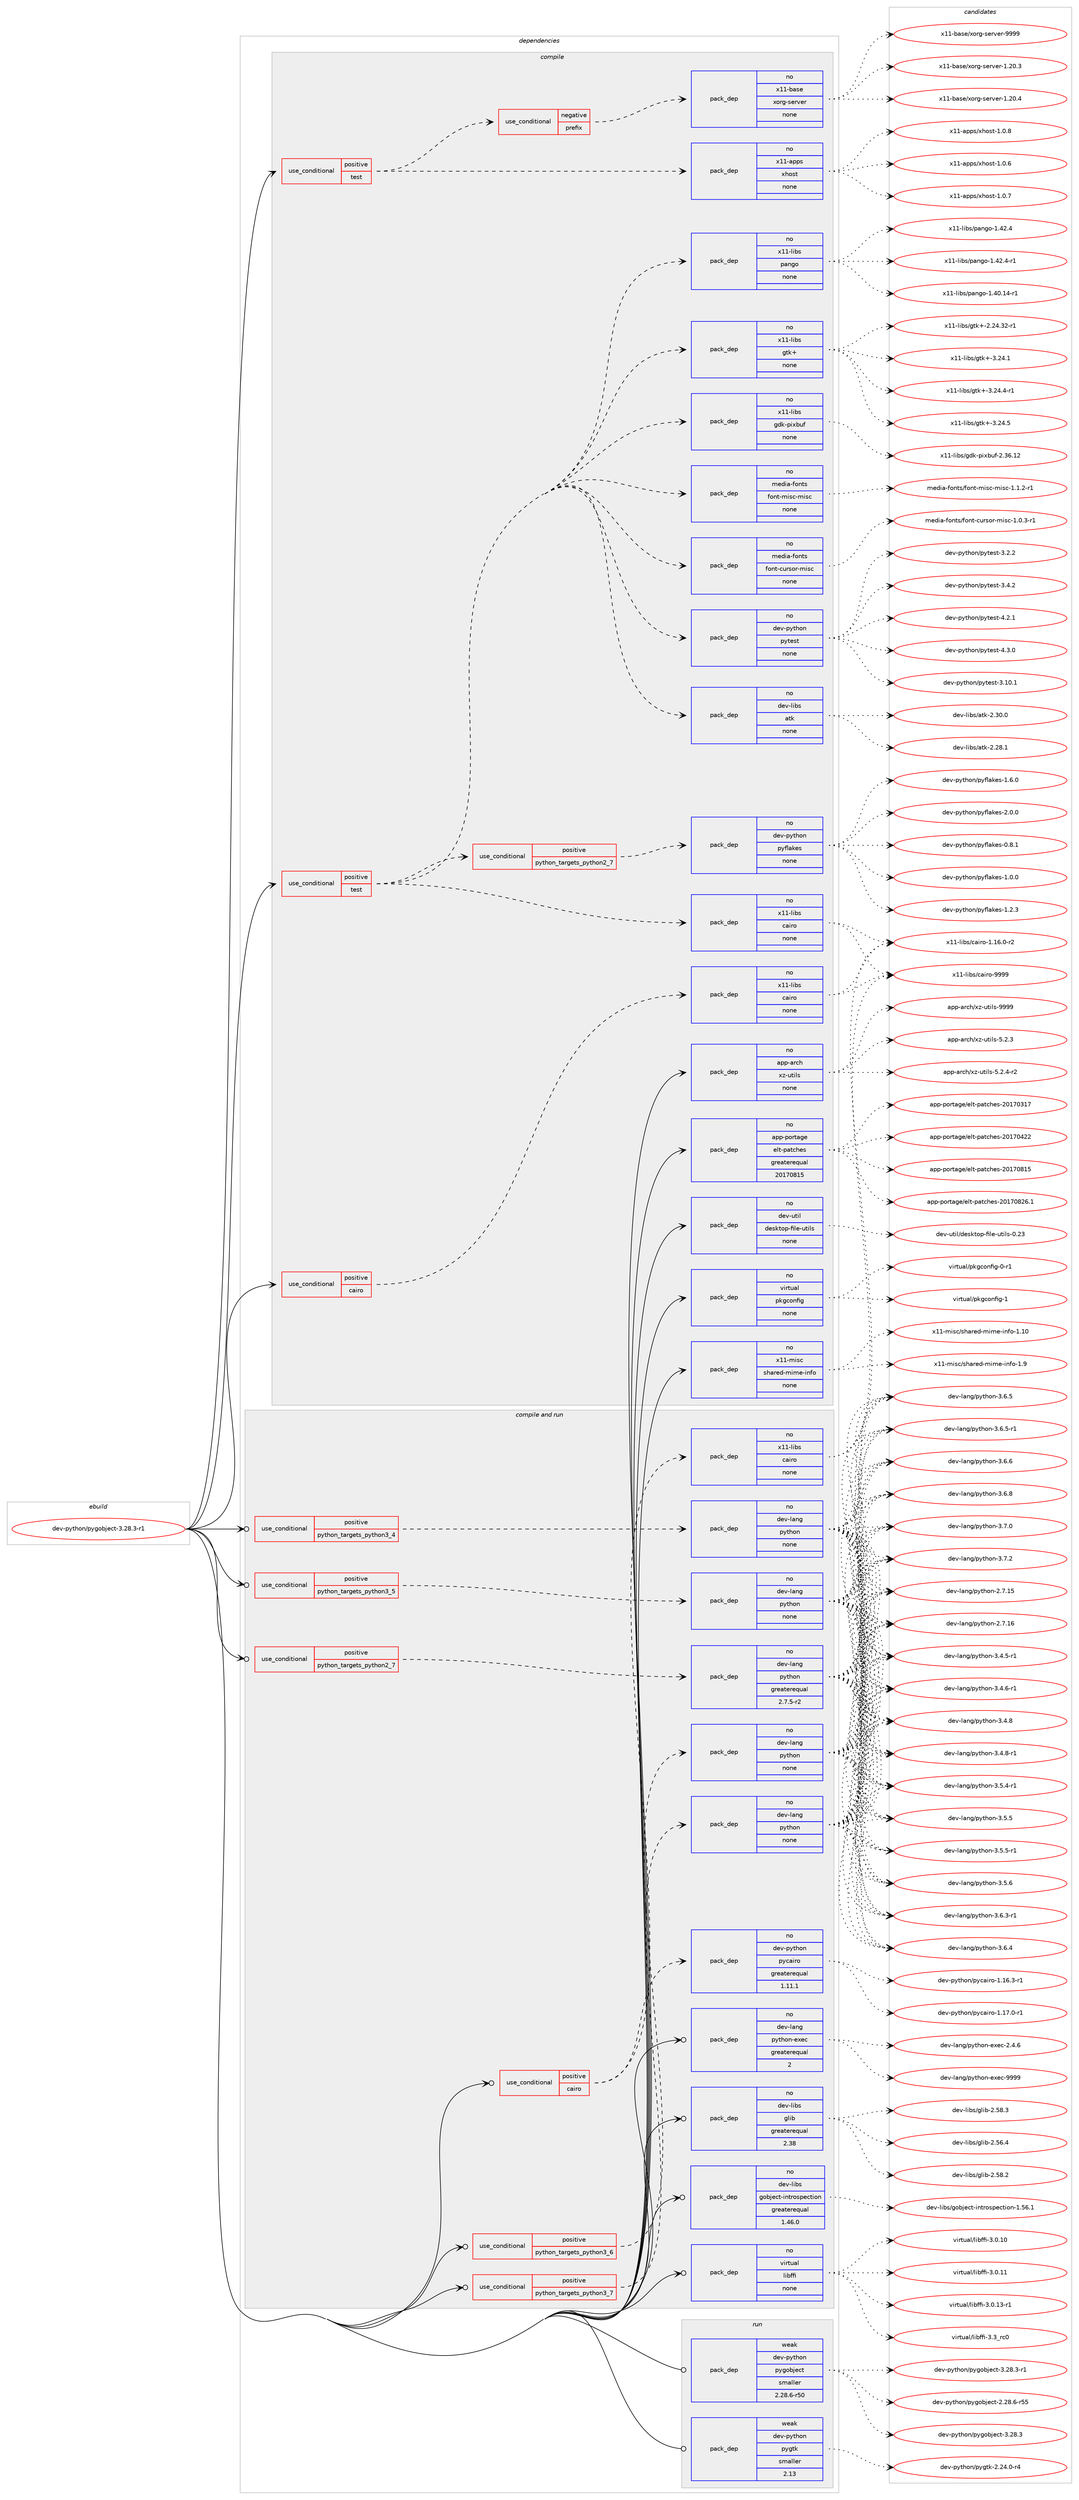 digraph prolog {

# *************
# Graph options
# *************

newrank=true;
concentrate=true;
compound=true;
graph [rankdir=LR,fontname=Helvetica,fontsize=10,ranksep=1.5];#, ranksep=2.5, nodesep=0.2];
edge  [arrowhead=vee];
node  [fontname=Helvetica,fontsize=10];

# **********
# The ebuild
# **********

subgraph cluster_leftcol {
color=gray;
rank=same;
label=<<i>ebuild</i>>;
id [label="dev-python/pygobject-3.28.3-r1", color=red, width=4, href="../dev-python/pygobject-3.28.3-r1.svg"];
}

# ****************
# The dependencies
# ****************

subgraph cluster_midcol {
color=gray;
label=<<i>dependencies</i>>;
subgraph cluster_compile {
fillcolor="#eeeeee";
style=filled;
label=<<i>compile</i>>;
subgraph cond380929 {
dependency1429665 [label=<<TABLE BORDER="0" CELLBORDER="1" CELLSPACING="0" CELLPADDING="4"><TR><TD ROWSPAN="3" CELLPADDING="10">use_conditional</TD></TR><TR><TD>positive</TD></TR><TR><TD>cairo</TD></TR></TABLE>>, shape=none, color=red];
subgraph pack1025417 {
dependency1429666 [label=<<TABLE BORDER="0" CELLBORDER="1" CELLSPACING="0" CELLPADDING="4" WIDTH="220"><TR><TD ROWSPAN="6" CELLPADDING="30">pack_dep</TD></TR><TR><TD WIDTH="110">no</TD></TR><TR><TD>x11-libs</TD></TR><TR><TD>cairo</TD></TR><TR><TD>none</TD></TR><TR><TD></TD></TR></TABLE>>, shape=none, color=blue];
}
dependency1429665:e -> dependency1429666:w [weight=20,style="dashed",arrowhead="vee"];
}
id:e -> dependency1429665:w [weight=20,style="solid",arrowhead="vee"];
subgraph cond380930 {
dependency1429667 [label=<<TABLE BORDER="0" CELLBORDER="1" CELLSPACING="0" CELLPADDING="4"><TR><TD ROWSPAN="3" CELLPADDING="10">use_conditional</TD></TR><TR><TD>positive</TD></TR><TR><TD>test</TD></TR></TABLE>>, shape=none, color=red];
subgraph cond380931 {
dependency1429668 [label=<<TABLE BORDER="0" CELLBORDER="1" CELLSPACING="0" CELLPADDING="4"><TR><TD ROWSPAN="3" CELLPADDING="10">use_conditional</TD></TR><TR><TD>negative</TD></TR><TR><TD>prefix</TD></TR></TABLE>>, shape=none, color=red];
subgraph pack1025418 {
dependency1429669 [label=<<TABLE BORDER="0" CELLBORDER="1" CELLSPACING="0" CELLPADDING="4" WIDTH="220"><TR><TD ROWSPAN="6" CELLPADDING="30">pack_dep</TD></TR><TR><TD WIDTH="110">no</TD></TR><TR><TD>x11-base</TD></TR><TR><TD>xorg-server</TD></TR><TR><TD>none</TD></TR><TR><TD></TD></TR></TABLE>>, shape=none, color=blue];
}
dependency1429668:e -> dependency1429669:w [weight=20,style="dashed",arrowhead="vee"];
}
dependency1429667:e -> dependency1429668:w [weight=20,style="dashed",arrowhead="vee"];
subgraph pack1025419 {
dependency1429670 [label=<<TABLE BORDER="0" CELLBORDER="1" CELLSPACING="0" CELLPADDING="4" WIDTH="220"><TR><TD ROWSPAN="6" CELLPADDING="30">pack_dep</TD></TR><TR><TD WIDTH="110">no</TD></TR><TR><TD>x11-apps</TD></TR><TR><TD>xhost</TD></TR><TR><TD>none</TD></TR><TR><TD></TD></TR></TABLE>>, shape=none, color=blue];
}
dependency1429667:e -> dependency1429670:w [weight=20,style="dashed",arrowhead="vee"];
}
id:e -> dependency1429667:w [weight=20,style="solid",arrowhead="vee"];
subgraph cond380932 {
dependency1429671 [label=<<TABLE BORDER="0" CELLBORDER="1" CELLSPACING="0" CELLPADDING="4"><TR><TD ROWSPAN="3" CELLPADDING="10">use_conditional</TD></TR><TR><TD>positive</TD></TR><TR><TD>test</TD></TR></TABLE>>, shape=none, color=red];
subgraph pack1025420 {
dependency1429672 [label=<<TABLE BORDER="0" CELLBORDER="1" CELLSPACING="0" CELLPADDING="4" WIDTH="220"><TR><TD ROWSPAN="6" CELLPADDING="30">pack_dep</TD></TR><TR><TD WIDTH="110">no</TD></TR><TR><TD>dev-libs</TD></TR><TR><TD>atk</TD></TR><TR><TD>none</TD></TR><TR><TD></TD></TR></TABLE>>, shape=none, color=blue];
}
dependency1429671:e -> dependency1429672:w [weight=20,style="dashed",arrowhead="vee"];
subgraph pack1025421 {
dependency1429673 [label=<<TABLE BORDER="0" CELLBORDER="1" CELLSPACING="0" CELLPADDING="4" WIDTH="220"><TR><TD ROWSPAN="6" CELLPADDING="30">pack_dep</TD></TR><TR><TD WIDTH="110">no</TD></TR><TR><TD>dev-python</TD></TR><TR><TD>pytest</TD></TR><TR><TD>none</TD></TR><TR><TD></TD></TR></TABLE>>, shape=none, color=blue];
}
dependency1429671:e -> dependency1429673:w [weight=20,style="dashed",arrowhead="vee"];
subgraph pack1025422 {
dependency1429674 [label=<<TABLE BORDER="0" CELLBORDER="1" CELLSPACING="0" CELLPADDING="4" WIDTH="220"><TR><TD ROWSPAN="6" CELLPADDING="30">pack_dep</TD></TR><TR><TD WIDTH="110">no</TD></TR><TR><TD>media-fonts</TD></TR><TR><TD>font-cursor-misc</TD></TR><TR><TD>none</TD></TR><TR><TD></TD></TR></TABLE>>, shape=none, color=blue];
}
dependency1429671:e -> dependency1429674:w [weight=20,style="dashed",arrowhead="vee"];
subgraph pack1025423 {
dependency1429675 [label=<<TABLE BORDER="0" CELLBORDER="1" CELLSPACING="0" CELLPADDING="4" WIDTH="220"><TR><TD ROWSPAN="6" CELLPADDING="30">pack_dep</TD></TR><TR><TD WIDTH="110">no</TD></TR><TR><TD>media-fonts</TD></TR><TR><TD>font-misc-misc</TD></TR><TR><TD>none</TD></TR><TR><TD></TD></TR></TABLE>>, shape=none, color=blue];
}
dependency1429671:e -> dependency1429675:w [weight=20,style="dashed",arrowhead="vee"];
subgraph pack1025424 {
dependency1429676 [label=<<TABLE BORDER="0" CELLBORDER="1" CELLSPACING="0" CELLPADDING="4" WIDTH="220"><TR><TD ROWSPAN="6" CELLPADDING="30">pack_dep</TD></TR><TR><TD WIDTH="110">no</TD></TR><TR><TD>x11-libs</TD></TR><TR><TD>cairo</TD></TR><TR><TD>none</TD></TR><TR><TD></TD></TR></TABLE>>, shape=none, color=blue];
}
dependency1429671:e -> dependency1429676:w [weight=20,style="dashed",arrowhead="vee"];
subgraph pack1025425 {
dependency1429677 [label=<<TABLE BORDER="0" CELLBORDER="1" CELLSPACING="0" CELLPADDING="4" WIDTH="220"><TR><TD ROWSPAN="6" CELLPADDING="30">pack_dep</TD></TR><TR><TD WIDTH="110">no</TD></TR><TR><TD>x11-libs</TD></TR><TR><TD>gdk-pixbuf</TD></TR><TR><TD>none</TD></TR><TR><TD></TD></TR></TABLE>>, shape=none, color=blue];
}
dependency1429671:e -> dependency1429677:w [weight=20,style="dashed",arrowhead="vee"];
subgraph pack1025426 {
dependency1429678 [label=<<TABLE BORDER="0" CELLBORDER="1" CELLSPACING="0" CELLPADDING="4" WIDTH="220"><TR><TD ROWSPAN="6" CELLPADDING="30">pack_dep</TD></TR><TR><TD WIDTH="110">no</TD></TR><TR><TD>x11-libs</TD></TR><TR><TD>gtk+</TD></TR><TR><TD>none</TD></TR><TR><TD></TD></TR></TABLE>>, shape=none, color=blue];
}
dependency1429671:e -> dependency1429678:w [weight=20,style="dashed",arrowhead="vee"];
subgraph pack1025427 {
dependency1429679 [label=<<TABLE BORDER="0" CELLBORDER="1" CELLSPACING="0" CELLPADDING="4" WIDTH="220"><TR><TD ROWSPAN="6" CELLPADDING="30">pack_dep</TD></TR><TR><TD WIDTH="110">no</TD></TR><TR><TD>x11-libs</TD></TR><TR><TD>pango</TD></TR><TR><TD>none</TD></TR><TR><TD></TD></TR></TABLE>>, shape=none, color=blue];
}
dependency1429671:e -> dependency1429679:w [weight=20,style="dashed",arrowhead="vee"];
subgraph cond380933 {
dependency1429680 [label=<<TABLE BORDER="0" CELLBORDER="1" CELLSPACING="0" CELLPADDING="4"><TR><TD ROWSPAN="3" CELLPADDING="10">use_conditional</TD></TR><TR><TD>positive</TD></TR><TR><TD>python_targets_python2_7</TD></TR></TABLE>>, shape=none, color=red];
subgraph pack1025428 {
dependency1429681 [label=<<TABLE BORDER="0" CELLBORDER="1" CELLSPACING="0" CELLPADDING="4" WIDTH="220"><TR><TD ROWSPAN="6" CELLPADDING="30">pack_dep</TD></TR><TR><TD WIDTH="110">no</TD></TR><TR><TD>dev-python</TD></TR><TR><TD>pyflakes</TD></TR><TR><TD>none</TD></TR><TR><TD></TD></TR></TABLE>>, shape=none, color=blue];
}
dependency1429680:e -> dependency1429681:w [weight=20,style="dashed",arrowhead="vee"];
}
dependency1429671:e -> dependency1429680:w [weight=20,style="dashed",arrowhead="vee"];
}
id:e -> dependency1429671:w [weight=20,style="solid",arrowhead="vee"];
subgraph pack1025429 {
dependency1429682 [label=<<TABLE BORDER="0" CELLBORDER="1" CELLSPACING="0" CELLPADDING="4" WIDTH="220"><TR><TD ROWSPAN="6" CELLPADDING="30">pack_dep</TD></TR><TR><TD WIDTH="110">no</TD></TR><TR><TD>app-arch</TD></TR><TR><TD>xz-utils</TD></TR><TR><TD>none</TD></TR><TR><TD></TD></TR></TABLE>>, shape=none, color=blue];
}
id:e -> dependency1429682:w [weight=20,style="solid",arrowhead="vee"];
subgraph pack1025430 {
dependency1429683 [label=<<TABLE BORDER="0" CELLBORDER="1" CELLSPACING="0" CELLPADDING="4" WIDTH="220"><TR><TD ROWSPAN="6" CELLPADDING="30">pack_dep</TD></TR><TR><TD WIDTH="110">no</TD></TR><TR><TD>app-portage</TD></TR><TR><TD>elt-patches</TD></TR><TR><TD>greaterequal</TD></TR><TR><TD>20170815</TD></TR></TABLE>>, shape=none, color=blue];
}
id:e -> dependency1429683:w [weight=20,style="solid",arrowhead="vee"];
subgraph pack1025431 {
dependency1429684 [label=<<TABLE BORDER="0" CELLBORDER="1" CELLSPACING="0" CELLPADDING="4" WIDTH="220"><TR><TD ROWSPAN="6" CELLPADDING="30">pack_dep</TD></TR><TR><TD WIDTH="110">no</TD></TR><TR><TD>dev-util</TD></TR><TR><TD>desktop-file-utils</TD></TR><TR><TD>none</TD></TR><TR><TD></TD></TR></TABLE>>, shape=none, color=blue];
}
id:e -> dependency1429684:w [weight=20,style="solid",arrowhead="vee"];
subgraph pack1025432 {
dependency1429685 [label=<<TABLE BORDER="0" CELLBORDER="1" CELLSPACING="0" CELLPADDING="4" WIDTH="220"><TR><TD ROWSPAN="6" CELLPADDING="30">pack_dep</TD></TR><TR><TD WIDTH="110">no</TD></TR><TR><TD>virtual</TD></TR><TR><TD>pkgconfig</TD></TR><TR><TD>none</TD></TR><TR><TD></TD></TR></TABLE>>, shape=none, color=blue];
}
id:e -> dependency1429685:w [weight=20,style="solid",arrowhead="vee"];
subgraph pack1025433 {
dependency1429686 [label=<<TABLE BORDER="0" CELLBORDER="1" CELLSPACING="0" CELLPADDING="4" WIDTH="220"><TR><TD ROWSPAN="6" CELLPADDING="30">pack_dep</TD></TR><TR><TD WIDTH="110">no</TD></TR><TR><TD>x11-misc</TD></TR><TR><TD>shared-mime-info</TD></TR><TR><TD>none</TD></TR><TR><TD></TD></TR></TABLE>>, shape=none, color=blue];
}
id:e -> dependency1429686:w [weight=20,style="solid",arrowhead="vee"];
}
subgraph cluster_compileandrun {
fillcolor="#eeeeee";
style=filled;
label=<<i>compile and run</i>>;
subgraph cond380934 {
dependency1429687 [label=<<TABLE BORDER="0" CELLBORDER="1" CELLSPACING="0" CELLPADDING="4"><TR><TD ROWSPAN="3" CELLPADDING="10">use_conditional</TD></TR><TR><TD>positive</TD></TR><TR><TD>cairo</TD></TR></TABLE>>, shape=none, color=red];
subgraph pack1025434 {
dependency1429688 [label=<<TABLE BORDER="0" CELLBORDER="1" CELLSPACING="0" CELLPADDING="4" WIDTH="220"><TR><TD ROWSPAN="6" CELLPADDING="30">pack_dep</TD></TR><TR><TD WIDTH="110">no</TD></TR><TR><TD>dev-python</TD></TR><TR><TD>pycairo</TD></TR><TR><TD>greaterequal</TD></TR><TR><TD>1.11.1</TD></TR></TABLE>>, shape=none, color=blue];
}
dependency1429687:e -> dependency1429688:w [weight=20,style="dashed",arrowhead="vee"];
subgraph pack1025435 {
dependency1429689 [label=<<TABLE BORDER="0" CELLBORDER="1" CELLSPACING="0" CELLPADDING="4" WIDTH="220"><TR><TD ROWSPAN="6" CELLPADDING="30">pack_dep</TD></TR><TR><TD WIDTH="110">no</TD></TR><TR><TD>x11-libs</TD></TR><TR><TD>cairo</TD></TR><TR><TD>none</TD></TR><TR><TD></TD></TR></TABLE>>, shape=none, color=blue];
}
dependency1429687:e -> dependency1429689:w [weight=20,style="dashed",arrowhead="vee"];
}
id:e -> dependency1429687:w [weight=20,style="solid",arrowhead="odotvee"];
subgraph cond380935 {
dependency1429690 [label=<<TABLE BORDER="0" CELLBORDER="1" CELLSPACING="0" CELLPADDING="4"><TR><TD ROWSPAN="3" CELLPADDING="10">use_conditional</TD></TR><TR><TD>positive</TD></TR><TR><TD>python_targets_python2_7</TD></TR></TABLE>>, shape=none, color=red];
subgraph pack1025436 {
dependency1429691 [label=<<TABLE BORDER="0" CELLBORDER="1" CELLSPACING="0" CELLPADDING="4" WIDTH="220"><TR><TD ROWSPAN="6" CELLPADDING="30">pack_dep</TD></TR><TR><TD WIDTH="110">no</TD></TR><TR><TD>dev-lang</TD></TR><TR><TD>python</TD></TR><TR><TD>greaterequal</TD></TR><TR><TD>2.7.5-r2</TD></TR></TABLE>>, shape=none, color=blue];
}
dependency1429690:e -> dependency1429691:w [weight=20,style="dashed",arrowhead="vee"];
}
id:e -> dependency1429690:w [weight=20,style="solid",arrowhead="odotvee"];
subgraph cond380936 {
dependency1429692 [label=<<TABLE BORDER="0" CELLBORDER="1" CELLSPACING="0" CELLPADDING="4"><TR><TD ROWSPAN="3" CELLPADDING="10">use_conditional</TD></TR><TR><TD>positive</TD></TR><TR><TD>python_targets_python3_4</TD></TR></TABLE>>, shape=none, color=red];
subgraph pack1025437 {
dependency1429693 [label=<<TABLE BORDER="0" CELLBORDER="1" CELLSPACING="0" CELLPADDING="4" WIDTH="220"><TR><TD ROWSPAN="6" CELLPADDING="30">pack_dep</TD></TR><TR><TD WIDTH="110">no</TD></TR><TR><TD>dev-lang</TD></TR><TR><TD>python</TD></TR><TR><TD>none</TD></TR><TR><TD></TD></TR></TABLE>>, shape=none, color=blue];
}
dependency1429692:e -> dependency1429693:w [weight=20,style="dashed",arrowhead="vee"];
}
id:e -> dependency1429692:w [weight=20,style="solid",arrowhead="odotvee"];
subgraph cond380937 {
dependency1429694 [label=<<TABLE BORDER="0" CELLBORDER="1" CELLSPACING="0" CELLPADDING="4"><TR><TD ROWSPAN="3" CELLPADDING="10">use_conditional</TD></TR><TR><TD>positive</TD></TR><TR><TD>python_targets_python3_5</TD></TR></TABLE>>, shape=none, color=red];
subgraph pack1025438 {
dependency1429695 [label=<<TABLE BORDER="0" CELLBORDER="1" CELLSPACING="0" CELLPADDING="4" WIDTH="220"><TR><TD ROWSPAN="6" CELLPADDING="30">pack_dep</TD></TR><TR><TD WIDTH="110">no</TD></TR><TR><TD>dev-lang</TD></TR><TR><TD>python</TD></TR><TR><TD>none</TD></TR><TR><TD></TD></TR></TABLE>>, shape=none, color=blue];
}
dependency1429694:e -> dependency1429695:w [weight=20,style="dashed",arrowhead="vee"];
}
id:e -> dependency1429694:w [weight=20,style="solid",arrowhead="odotvee"];
subgraph cond380938 {
dependency1429696 [label=<<TABLE BORDER="0" CELLBORDER="1" CELLSPACING="0" CELLPADDING="4"><TR><TD ROWSPAN="3" CELLPADDING="10">use_conditional</TD></TR><TR><TD>positive</TD></TR><TR><TD>python_targets_python3_6</TD></TR></TABLE>>, shape=none, color=red];
subgraph pack1025439 {
dependency1429697 [label=<<TABLE BORDER="0" CELLBORDER="1" CELLSPACING="0" CELLPADDING="4" WIDTH="220"><TR><TD ROWSPAN="6" CELLPADDING="30">pack_dep</TD></TR><TR><TD WIDTH="110">no</TD></TR><TR><TD>dev-lang</TD></TR><TR><TD>python</TD></TR><TR><TD>none</TD></TR><TR><TD></TD></TR></TABLE>>, shape=none, color=blue];
}
dependency1429696:e -> dependency1429697:w [weight=20,style="dashed",arrowhead="vee"];
}
id:e -> dependency1429696:w [weight=20,style="solid",arrowhead="odotvee"];
subgraph cond380939 {
dependency1429698 [label=<<TABLE BORDER="0" CELLBORDER="1" CELLSPACING="0" CELLPADDING="4"><TR><TD ROWSPAN="3" CELLPADDING="10">use_conditional</TD></TR><TR><TD>positive</TD></TR><TR><TD>python_targets_python3_7</TD></TR></TABLE>>, shape=none, color=red];
subgraph pack1025440 {
dependency1429699 [label=<<TABLE BORDER="0" CELLBORDER="1" CELLSPACING="0" CELLPADDING="4" WIDTH="220"><TR><TD ROWSPAN="6" CELLPADDING="30">pack_dep</TD></TR><TR><TD WIDTH="110">no</TD></TR><TR><TD>dev-lang</TD></TR><TR><TD>python</TD></TR><TR><TD>none</TD></TR><TR><TD></TD></TR></TABLE>>, shape=none, color=blue];
}
dependency1429698:e -> dependency1429699:w [weight=20,style="dashed",arrowhead="vee"];
}
id:e -> dependency1429698:w [weight=20,style="solid",arrowhead="odotvee"];
subgraph pack1025441 {
dependency1429700 [label=<<TABLE BORDER="0" CELLBORDER="1" CELLSPACING="0" CELLPADDING="4" WIDTH="220"><TR><TD ROWSPAN="6" CELLPADDING="30">pack_dep</TD></TR><TR><TD WIDTH="110">no</TD></TR><TR><TD>dev-lang</TD></TR><TR><TD>python-exec</TD></TR><TR><TD>greaterequal</TD></TR><TR><TD>2</TD></TR></TABLE>>, shape=none, color=blue];
}
id:e -> dependency1429700:w [weight=20,style="solid",arrowhead="odotvee"];
subgraph pack1025442 {
dependency1429701 [label=<<TABLE BORDER="0" CELLBORDER="1" CELLSPACING="0" CELLPADDING="4" WIDTH="220"><TR><TD ROWSPAN="6" CELLPADDING="30">pack_dep</TD></TR><TR><TD WIDTH="110">no</TD></TR><TR><TD>dev-libs</TD></TR><TR><TD>glib</TD></TR><TR><TD>greaterequal</TD></TR><TR><TD>2.38</TD></TR></TABLE>>, shape=none, color=blue];
}
id:e -> dependency1429701:w [weight=20,style="solid",arrowhead="odotvee"];
subgraph pack1025443 {
dependency1429702 [label=<<TABLE BORDER="0" CELLBORDER="1" CELLSPACING="0" CELLPADDING="4" WIDTH="220"><TR><TD ROWSPAN="6" CELLPADDING="30">pack_dep</TD></TR><TR><TD WIDTH="110">no</TD></TR><TR><TD>dev-libs</TD></TR><TR><TD>gobject-introspection</TD></TR><TR><TD>greaterequal</TD></TR><TR><TD>1.46.0</TD></TR></TABLE>>, shape=none, color=blue];
}
id:e -> dependency1429702:w [weight=20,style="solid",arrowhead="odotvee"];
subgraph pack1025444 {
dependency1429703 [label=<<TABLE BORDER="0" CELLBORDER="1" CELLSPACING="0" CELLPADDING="4" WIDTH="220"><TR><TD ROWSPAN="6" CELLPADDING="30">pack_dep</TD></TR><TR><TD WIDTH="110">no</TD></TR><TR><TD>virtual</TD></TR><TR><TD>libffi</TD></TR><TR><TD>none</TD></TR><TR><TD></TD></TR></TABLE>>, shape=none, color=blue];
}
id:e -> dependency1429703:w [weight=20,style="solid",arrowhead="odotvee"];
}
subgraph cluster_run {
fillcolor="#eeeeee";
style=filled;
label=<<i>run</i>>;
subgraph pack1025445 {
dependency1429704 [label=<<TABLE BORDER="0" CELLBORDER="1" CELLSPACING="0" CELLPADDING="4" WIDTH="220"><TR><TD ROWSPAN="6" CELLPADDING="30">pack_dep</TD></TR><TR><TD WIDTH="110">weak</TD></TR><TR><TD>dev-python</TD></TR><TR><TD>pygobject</TD></TR><TR><TD>smaller</TD></TR><TR><TD>2.28.6-r50</TD></TR></TABLE>>, shape=none, color=blue];
}
id:e -> dependency1429704:w [weight=20,style="solid",arrowhead="odot"];
subgraph pack1025446 {
dependency1429705 [label=<<TABLE BORDER="0" CELLBORDER="1" CELLSPACING="0" CELLPADDING="4" WIDTH="220"><TR><TD ROWSPAN="6" CELLPADDING="30">pack_dep</TD></TR><TR><TD WIDTH="110">weak</TD></TR><TR><TD>dev-python</TD></TR><TR><TD>pygtk</TD></TR><TR><TD>smaller</TD></TR><TR><TD>2.13</TD></TR></TABLE>>, shape=none, color=blue];
}
id:e -> dependency1429705:w [weight=20,style="solid",arrowhead="odot"];
}
}

# **************
# The candidates
# **************

subgraph cluster_choices {
rank=same;
color=gray;
label=<<i>candidates</i>>;

subgraph choice1025417 {
color=black;
nodesep=1;
choice12049494510810598115479997105114111454946495446484511450 [label="x11-libs/cairo-1.16.0-r2", color=red, width=4,href="../x11-libs/cairo-1.16.0-r2.svg"];
choice120494945108105981154799971051141114557575757 [label="x11-libs/cairo-9999", color=red, width=4,href="../x11-libs/cairo-9999.svg"];
dependency1429666:e -> choice12049494510810598115479997105114111454946495446484511450:w [style=dotted,weight="100"];
dependency1429666:e -> choice120494945108105981154799971051141114557575757:w [style=dotted,weight="100"];
}
subgraph choice1025418 {
color=black;
nodesep=1;
choice1204949459897115101471201111141034511510111411810111445494650484651 [label="x11-base/xorg-server-1.20.3", color=red, width=4,href="../x11-base/xorg-server-1.20.3.svg"];
choice1204949459897115101471201111141034511510111411810111445494650484652 [label="x11-base/xorg-server-1.20.4", color=red, width=4,href="../x11-base/xorg-server-1.20.4.svg"];
choice120494945989711510147120111114103451151011141181011144557575757 [label="x11-base/xorg-server-9999", color=red, width=4,href="../x11-base/xorg-server-9999.svg"];
dependency1429669:e -> choice1204949459897115101471201111141034511510111411810111445494650484651:w [style=dotted,weight="100"];
dependency1429669:e -> choice1204949459897115101471201111141034511510111411810111445494650484652:w [style=dotted,weight="100"];
dependency1429669:e -> choice120494945989711510147120111114103451151011141181011144557575757:w [style=dotted,weight="100"];
}
subgraph choice1025419 {
color=black;
nodesep=1;
choice1204949459711211211547120104111115116454946484654 [label="x11-apps/xhost-1.0.6", color=red, width=4,href="../x11-apps/xhost-1.0.6.svg"];
choice1204949459711211211547120104111115116454946484655 [label="x11-apps/xhost-1.0.7", color=red, width=4,href="../x11-apps/xhost-1.0.7.svg"];
choice1204949459711211211547120104111115116454946484656 [label="x11-apps/xhost-1.0.8", color=red, width=4,href="../x11-apps/xhost-1.0.8.svg"];
dependency1429670:e -> choice1204949459711211211547120104111115116454946484654:w [style=dotted,weight="100"];
dependency1429670:e -> choice1204949459711211211547120104111115116454946484655:w [style=dotted,weight="100"];
dependency1429670:e -> choice1204949459711211211547120104111115116454946484656:w [style=dotted,weight="100"];
}
subgraph choice1025420 {
color=black;
nodesep=1;
choice1001011184510810598115479711610745504650564649 [label="dev-libs/atk-2.28.1", color=red, width=4,href="../dev-libs/atk-2.28.1.svg"];
choice1001011184510810598115479711610745504651484648 [label="dev-libs/atk-2.30.0", color=red, width=4,href="../dev-libs/atk-2.30.0.svg"];
dependency1429672:e -> choice1001011184510810598115479711610745504650564649:w [style=dotted,weight="100"];
dependency1429672:e -> choice1001011184510810598115479711610745504651484648:w [style=dotted,weight="100"];
}
subgraph choice1025421 {
color=black;
nodesep=1;
choice100101118451121211161041111104711212111610111511645514649484649 [label="dev-python/pytest-3.10.1", color=red, width=4,href="../dev-python/pytest-3.10.1.svg"];
choice1001011184511212111610411111047112121116101115116455146504650 [label="dev-python/pytest-3.2.2", color=red, width=4,href="../dev-python/pytest-3.2.2.svg"];
choice1001011184511212111610411111047112121116101115116455146524650 [label="dev-python/pytest-3.4.2", color=red, width=4,href="../dev-python/pytest-3.4.2.svg"];
choice1001011184511212111610411111047112121116101115116455246504649 [label="dev-python/pytest-4.2.1", color=red, width=4,href="../dev-python/pytest-4.2.1.svg"];
choice1001011184511212111610411111047112121116101115116455246514648 [label="dev-python/pytest-4.3.0", color=red, width=4,href="../dev-python/pytest-4.3.0.svg"];
dependency1429673:e -> choice100101118451121211161041111104711212111610111511645514649484649:w [style=dotted,weight="100"];
dependency1429673:e -> choice1001011184511212111610411111047112121116101115116455146504650:w [style=dotted,weight="100"];
dependency1429673:e -> choice1001011184511212111610411111047112121116101115116455146524650:w [style=dotted,weight="100"];
dependency1429673:e -> choice1001011184511212111610411111047112121116101115116455246504649:w [style=dotted,weight="100"];
dependency1429673:e -> choice1001011184511212111610411111047112121116101115116455246514648:w [style=dotted,weight="100"];
}
subgraph choice1025422 {
color=black;
nodesep=1;
choice109101100105974510211111011611547102111110116459911711411511111445109105115994549464846514511449 [label="media-fonts/font-cursor-misc-1.0.3-r1", color=red, width=4,href="../media-fonts/font-cursor-misc-1.0.3-r1.svg"];
dependency1429674:e -> choice109101100105974510211111011611547102111110116459911711411511111445109105115994549464846514511449:w [style=dotted,weight="100"];
}
subgraph choice1025423 {
color=black;
nodesep=1;
choice109101100105974510211111011611547102111110116451091051159945109105115994549464946504511449 [label="media-fonts/font-misc-misc-1.1.2-r1", color=red, width=4,href="../media-fonts/font-misc-misc-1.1.2-r1.svg"];
dependency1429675:e -> choice109101100105974510211111011611547102111110116451091051159945109105115994549464946504511449:w [style=dotted,weight="100"];
}
subgraph choice1025424 {
color=black;
nodesep=1;
choice12049494510810598115479997105114111454946495446484511450 [label="x11-libs/cairo-1.16.0-r2", color=red, width=4,href="../x11-libs/cairo-1.16.0-r2.svg"];
choice120494945108105981154799971051141114557575757 [label="x11-libs/cairo-9999", color=red, width=4,href="../x11-libs/cairo-9999.svg"];
dependency1429676:e -> choice12049494510810598115479997105114111454946495446484511450:w [style=dotted,weight="100"];
dependency1429676:e -> choice120494945108105981154799971051141114557575757:w [style=dotted,weight="100"];
}
subgraph choice1025425 {
color=black;
nodesep=1;
choice120494945108105981154710310010745112105120981171024550465154464950 [label="x11-libs/gdk-pixbuf-2.36.12", color=red, width=4,href="../x11-libs/gdk-pixbuf-2.36.12.svg"];
dependency1429677:e -> choice120494945108105981154710310010745112105120981171024550465154464950:w [style=dotted,weight="100"];
}
subgraph choice1025426 {
color=black;
nodesep=1;
choice12049494510810598115471031161074345504650524651504511449 [label="x11-libs/gtk+-2.24.32-r1", color=red, width=4,href="../x11-libs/gtk+-2.24.32-r1.svg"];
choice12049494510810598115471031161074345514650524649 [label="x11-libs/gtk+-3.24.1", color=red, width=4,href="../x11-libs/gtk+-3.24.1.svg"];
choice120494945108105981154710311610743455146505246524511449 [label="x11-libs/gtk+-3.24.4-r1", color=red, width=4,href="../x11-libs/gtk+-3.24.4-r1.svg"];
choice12049494510810598115471031161074345514650524653 [label="x11-libs/gtk+-3.24.5", color=red, width=4,href="../x11-libs/gtk+-3.24.5.svg"];
dependency1429678:e -> choice12049494510810598115471031161074345504650524651504511449:w [style=dotted,weight="100"];
dependency1429678:e -> choice12049494510810598115471031161074345514650524649:w [style=dotted,weight="100"];
dependency1429678:e -> choice120494945108105981154710311610743455146505246524511449:w [style=dotted,weight="100"];
dependency1429678:e -> choice12049494510810598115471031161074345514650524653:w [style=dotted,weight="100"];
}
subgraph choice1025427 {
color=black;
nodesep=1;
choice12049494510810598115471129711010311145494652484649524511449 [label="x11-libs/pango-1.40.14-r1", color=red, width=4,href="../x11-libs/pango-1.40.14-r1.svg"];
choice12049494510810598115471129711010311145494652504652 [label="x11-libs/pango-1.42.4", color=red, width=4,href="../x11-libs/pango-1.42.4.svg"];
choice120494945108105981154711297110103111454946525046524511449 [label="x11-libs/pango-1.42.4-r1", color=red, width=4,href="../x11-libs/pango-1.42.4-r1.svg"];
dependency1429679:e -> choice12049494510810598115471129711010311145494652484649524511449:w [style=dotted,weight="100"];
dependency1429679:e -> choice12049494510810598115471129711010311145494652504652:w [style=dotted,weight="100"];
dependency1429679:e -> choice120494945108105981154711297110103111454946525046524511449:w [style=dotted,weight="100"];
}
subgraph choice1025428 {
color=black;
nodesep=1;
choice100101118451121211161041111104711212110210897107101115454846564649 [label="dev-python/pyflakes-0.8.1", color=red, width=4,href="../dev-python/pyflakes-0.8.1.svg"];
choice100101118451121211161041111104711212110210897107101115454946484648 [label="dev-python/pyflakes-1.0.0", color=red, width=4,href="../dev-python/pyflakes-1.0.0.svg"];
choice100101118451121211161041111104711212110210897107101115454946504651 [label="dev-python/pyflakes-1.2.3", color=red, width=4,href="../dev-python/pyflakes-1.2.3.svg"];
choice100101118451121211161041111104711212110210897107101115454946544648 [label="dev-python/pyflakes-1.6.0", color=red, width=4,href="../dev-python/pyflakes-1.6.0.svg"];
choice100101118451121211161041111104711212110210897107101115455046484648 [label="dev-python/pyflakes-2.0.0", color=red, width=4,href="../dev-python/pyflakes-2.0.0.svg"];
dependency1429681:e -> choice100101118451121211161041111104711212110210897107101115454846564649:w [style=dotted,weight="100"];
dependency1429681:e -> choice100101118451121211161041111104711212110210897107101115454946484648:w [style=dotted,weight="100"];
dependency1429681:e -> choice100101118451121211161041111104711212110210897107101115454946504651:w [style=dotted,weight="100"];
dependency1429681:e -> choice100101118451121211161041111104711212110210897107101115454946544648:w [style=dotted,weight="100"];
dependency1429681:e -> choice100101118451121211161041111104711212110210897107101115455046484648:w [style=dotted,weight="100"];
}
subgraph choice1025429 {
color=black;
nodesep=1;
choice971121124597114991044712012245117116105108115455346504651 [label="app-arch/xz-utils-5.2.3", color=red, width=4,href="../app-arch/xz-utils-5.2.3.svg"];
choice9711211245971149910447120122451171161051081154553465046524511450 [label="app-arch/xz-utils-5.2.4-r2", color=red, width=4,href="../app-arch/xz-utils-5.2.4-r2.svg"];
choice9711211245971149910447120122451171161051081154557575757 [label="app-arch/xz-utils-9999", color=red, width=4,href="../app-arch/xz-utils-9999.svg"];
dependency1429682:e -> choice971121124597114991044712012245117116105108115455346504651:w [style=dotted,weight="100"];
dependency1429682:e -> choice9711211245971149910447120122451171161051081154553465046524511450:w [style=dotted,weight="100"];
dependency1429682:e -> choice9711211245971149910447120122451171161051081154557575757:w [style=dotted,weight="100"];
}
subgraph choice1025430 {
color=black;
nodesep=1;
choice97112112451121111141169710310147101108116451129711699104101115455048495548514955 [label="app-portage/elt-patches-20170317", color=red, width=4,href="../app-portage/elt-patches-20170317.svg"];
choice97112112451121111141169710310147101108116451129711699104101115455048495548525050 [label="app-portage/elt-patches-20170422", color=red, width=4,href="../app-portage/elt-patches-20170422.svg"];
choice97112112451121111141169710310147101108116451129711699104101115455048495548564953 [label="app-portage/elt-patches-20170815", color=red, width=4,href="../app-portage/elt-patches-20170815.svg"];
choice971121124511211111411697103101471011081164511297116991041011154550484955485650544649 [label="app-portage/elt-patches-20170826.1", color=red, width=4,href="../app-portage/elt-patches-20170826.1.svg"];
dependency1429683:e -> choice97112112451121111141169710310147101108116451129711699104101115455048495548514955:w [style=dotted,weight="100"];
dependency1429683:e -> choice97112112451121111141169710310147101108116451129711699104101115455048495548525050:w [style=dotted,weight="100"];
dependency1429683:e -> choice97112112451121111141169710310147101108116451129711699104101115455048495548564953:w [style=dotted,weight="100"];
dependency1429683:e -> choice971121124511211111411697103101471011081164511297116991041011154550484955485650544649:w [style=dotted,weight="100"];
}
subgraph choice1025431 {
color=black;
nodesep=1;
choice100101118451171161051084710010111510711611111245102105108101451171161051081154548465051 [label="dev-util/desktop-file-utils-0.23", color=red, width=4,href="../dev-util/desktop-file-utils-0.23.svg"];
dependency1429684:e -> choice100101118451171161051084710010111510711611111245102105108101451171161051081154548465051:w [style=dotted,weight="100"];
}
subgraph choice1025432 {
color=black;
nodesep=1;
choice11810511411611797108471121071039911111010210510345484511449 [label="virtual/pkgconfig-0-r1", color=red, width=4,href="../virtual/pkgconfig-0-r1.svg"];
choice1181051141161179710847112107103991111101021051034549 [label="virtual/pkgconfig-1", color=red, width=4,href="../virtual/pkgconfig-1.svg"];
dependency1429685:e -> choice11810511411611797108471121071039911111010210510345484511449:w [style=dotted,weight="100"];
dependency1429685:e -> choice1181051141161179710847112107103991111101021051034549:w [style=dotted,weight="100"];
}
subgraph choice1025433 {
color=black;
nodesep=1;
choice12049494510910511599471151049711410110045109105109101451051101021114549464948 [label="x11-misc/shared-mime-info-1.10", color=red, width=4,href="../x11-misc/shared-mime-info-1.10.svg"];
choice120494945109105115994711510497114101100451091051091014510511010211145494657 [label="x11-misc/shared-mime-info-1.9", color=red, width=4,href="../x11-misc/shared-mime-info-1.9.svg"];
dependency1429686:e -> choice12049494510910511599471151049711410110045109105109101451051101021114549464948:w [style=dotted,weight="100"];
dependency1429686:e -> choice120494945109105115994711510497114101100451091051091014510511010211145494657:w [style=dotted,weight="100"];
}
subgraph choice1025434 {
color=black;
nodesep=1;
choice10010111845112121116104111110471121219997105114111454946495446514511449 [label="dev-python/pycairo-1.16.3-r1", color=red, width=4,href="../dev-python/pycairo-1.16.3-r1.svg"];
choice10010111845112121116104111110471121219997105114111454946495546484511449 [label="dev-python/pycairo-1.17.0-r1", color=red, width=4,href="../dev-python/pycairo-1.17.0-r1.svg"];
dependency1429688:e -> choice10010111845112121116104111110471121219997105114111454946495446514511449:w [style=dotted,weight="100"];
dependency1429688:e -> choice10010111845112121116104111110471121219997105114111454946495546484511449:w [style=dotted,weight="100"];
}
subgraph choice1025435 {
color=black;
nodesep=1;
choice12049494510810598115479997105114111454946495446484511450 [label="x11-libs/cairo-1.16.0-r2", color=red, width=4,href="../x11-libs/cairo-1.16.0-r2.svg"];
choice120494945108105981154799971051141114557575757 [label="x11-libs/cairo-9999", color=red, width=4,href="../x11-libs/cairo-9999.svg"];
dependency1429689:e -> choice12049494510810598115479997105114111454946495446484511450:w [style=dotted,weight="100"];
dependency1429689:e -> choice120494945108105981154799971051141114557575757:w [style=dotted,weight="100"];
}
subgraph choice1025436 {
color=black;
nodesep=1;
choice10010111845108971101034711212111610411111045504655464953 [label="dev-lang/python-2.7.15", color=red, width=4,href="../dev-lang/python-2.7.15.svg"];
choice10010111845108971101034711212111610411111045504655464954 [label="dev-lang/python-2.7.16", color=red, width=4,href="../dev-lang/python-2.7.16.svg"];
choice1001011184510897110103471121211161041111104551465246534511449 [label="dev-lang/python-3.4.5-r1", color=red, width=4,href="../dev-lang/python-3.4.5-r1.svg"];
choice1001011184510897110103471121211161041111104551465246544511449 [label="dev-lang/python-3.4.6-r1", color=red, width=4,href="../dev-lang/python-3.4.6-r1.svg"];
choice100101118451089711010347112121116104111110455146524656 [label="dev-lang/python-3.4.8", color=red, width=4,href="../dev-lang/python-3.4.8.svg"];
choice1001011184510897110103471121211161041111104551465246564511449 [label="dev-lang/python-3.4.8-r1", color=red, width=4,href="../dev-lang/python-3.4.8-r1.svg"];
choice1001011184510897110103471121211161041111104551465346524511449 [label="dev-lang/python-3.5.4-r1", color=red, width=4,href="../dev-lang/python-3.5.4-r1.svg"];
choice100101118451089711010347112121116104111110455146534653 [label="dev-lang/python-3.5.5", color=red, width=4,href="../dev-lang/python-3.5.5.svg"];
choice1001011184510897110103471121211161041111104551465346534511449 [label="dev-lang/python-3.5.5-r1", color=red, width=4,href="../dev-lang/python-3.5.5-r1.svg"];
choice100101118451089711010347112121116104111110455146534654 [label="dev-lang/python-3.5.6", color=red, width=4,href="../dev-lang/python-3.5.6.svg"];
choice1001011184510897110103471121211161041111104551465446514511449 [label="dev-lang/python-3.6.3-r1", color=red, width=4,href="../dev-lang/python-3.6.3-r1.svg"];
choice100101118451089711010347112121116104111110455146544652 [label="dev-lang/python-3.6.4", color=red, width=4,href="../dev-lang/python-3.6.4.svg"];
choice100101118451089711010347112121116104111110455146544653 [label="dev-lang/python-3.6.5", color=red, width=4,href="../dev-lang/python-3.6.5.svg"];
choice1001011184510897110103471121211161041111104551465446534511449 [label="dev-lang/python-3.6.5-r1", color=red, width=4,href="../dev-lang/python-3.6.5-r1.svg"];
choice100101118451089711010347112121116104111110455146544654 [label="dev-lang/python-3.6.6", color=red, width=4,href="../dev-lang/python-3.6.6.svg"];
choice100101118451089711010347112121116104111110455146544656 [label="dev-lang/python-3.6.8", color=red, width=4,href="../dev-lang/python-3.6.8.svg"];
choice100101118451089711010347112121116104111110455146554648 [label="dev-lang/python-3.7.0", color=red, width=4,href="../dev-lang/python-3.7.0.svg"];
choice100101118451089711010347112121116104111110455146554650 [label="dev-lang/python-3.7.2", color=red, width=4,href="../dev-lang/python-3.7.2.svg"];
dependency1429691:e -> choice10010111845108971101034711212111610411111045504655464953:w [style=dotted,weight="100"];
dependency1429691:e -> choice10010111845108971101034711212111610411111045504655464954:w [style=dotted,weight="100"];
dependency1429691:e -> choice1001011184510897110103471121211161041111104551465246534511449:w [style=dotted,weight="100"];
dependency1429691:e -> choice1001011184510897110103471121211161041111104551465246544511449:w [style=dotted,weight="100"];
dependency1429691:e -> choice100101118451089711010347112121116104111110455146524656:w [style=dotted,weight="100"];
dependency1429691:e -> choice1001011184510897110103471121211161041111104551465246564511449:w [style=dotted,weight="100"];
dependency1429691:e -> choice1001011184510897110103471121211161041111104551465346524511449:w [style=dotted,weight="100"];
dependency1429691:e -> choice100101118451089711010347112121116104111110455146534653:w [style=dotted,weight="100"];
dependency1429691:e -> choice1001011184510897110103471121211161041111104551465346534511449:w [style=dotted,weight="100"];
dependency1429691:e -> choice100101118451089711010347112121116104111110455146534654:w [style=dotted,weight="100"];
dependency1429691:e -> choice1001011184510897110103471121211161041111104551465446514511449:w [style=dotted,weight="100"];
dependency1429691:e -> choice100101118451089711010347112121116104111110455146544652:w [style=dotted,weight="100"];
dependency1429691:e -> choice100101118451089711010347112121116104111110455146544653:w [style=dotted,weight="100"];
dependency1429691:e -> choice1001011184510897110103471121211161041111104551465446534511449:w [style=dotted,weight="100"];
dependency1429691:e -> choice100101118451089711010347112121116104111110455146544654:w [style=dotted,weight="100"];
dependency1429691:e -> choice100101118451089711010347112121116104111110455146544656:w [style=dotted,weight="100"];
dependency1429691:e -> choice100101118451089711010347112121116104111110455146554648:w [style=dotted,weight="100"];
dependency1429691:e -> choice100101118451089711010347112121116104111110455146554650:w [style=dotted,weight="100"];
}
subgraph choice1025437 {
color=black;
nodesep=1;
choice10010111845108971101034711212111610411111045504655464953 [label="dev-lang/python-2.7.15", color=red, width=4,href="../dev-lang/python-2.7.15.svg"];
choice10010111845108971101034711212111610411111045504655464954 [label="dev-lang/python-2.7.16", color=red, width=4,href="../dev-lang/python-2.7.16.svg"];
choice1001011184510897110103471121211161041111104551465246534511449 [label="dev-lang/python-3.4.5-r1", color=red, width=4,href="../dev-lang/python-3.4.5-r1.svg"];
choice1001011184510897110103471121211161041111104551465246544511449 [label="dev-lang/python-3.4.6-r1", color=red, width=4,href="../dev-lang/python-3.4.6-r1.svg"];
choice100101118451089711010347112121116104111110455146524656 [label="dev-lang/python-3.4.8", color=red, width=4,href="../dev-lang/python-3.4.8.svg"];
choice1001011184510897110103471121211161041111104551465246564511449 [label="dev-lang/python-3.4.8-r1", color=red, width=4,href="../dev-lang/python-3.4.8-r1.svg"];
choice1001011184510897110103471121211161041111104551465346524511449 [label="dev-lang/python-3.5.4-r1", color=red, width=4,href="../dev-lang/python-3.5.4-r1.svg"];
choice100101118451089711010347112121116104111110455146534653 [label="dev-lang/python-3.5.5", color=red, width=4,href="../dev-lang/python-3.5.5.svg"];
choice1001011184510897110103471121211161041111104551465346534511449 [label="dev-lang/python-3.5.5-r1", color=red, width=4,href="../dev-lang/python-3.5.5-r1.svg"];
choice100101118451089711010347112121116104111110455146534654 [label="dev-lang/python-3.5.6", color=red, width=4,href="../dev-lang/python-3.5.6.svg"];
choice1001011184510897110103471121211161041111104551465446514511449 [label="dev-lang/python-3.6.3-r1", color=red, width=4,href="../dev-lang/python-3.6.3-r1.svg"];
choice100101118451089711010347112121116104111110455146544652 [label="dev-lang/python-3.6.4", color=red, width=4,href="../dev-lang/python-3.6.4.svg"];
choice100101118451089711010347112121116104111110455146544653 [label="dev-lang/python-3.6.5", color=red, width=4,href="../dev-lang/python-3.6.5.svg"];
choice1001011184510897110103471121211161041111104551465446534511449 [label="dev-lang/python-3.6.5-r1", color=red, width=4,href="../dev-lang/python-3.6.5-r1.svg"];
choice100101118451089711010347112121116104111110455146544654 [label="dev-lang/python-3.6.6", color=red, width=4,href="../dev-lang/python-3.6.6.svg"];
choice100101118451089711010347112121116104111110455146544656 [label="dev-lang/python-3.6.8", color=red, width=4,href="../dev-lang/python-3.6.8.svg"];
choice100101118451089711010347112121116104111110455146554648 [label="dev-lang/python-3.7.0", color=red, width=4,href="../dev-lang/python-3.7.0.svg"];
choice100101118451089711010347112121116104111110455146554650 [label="dev-lang/python-3.7.2", color=red, width=4,href="../dev-lang/python-3.7.2.svg"];
dependency1429693:e -> choice10010111845108971101034711212111610411111045504655464953:w [style=dotted,weight="100"];
dependency1429693:e -> choice10010111845108971101034711212111610411111045504655464954:w [style=dotted,weight="100"];
dependency1429693:e -> choice1001011184510897110103471121211161041111104551465246534511449:w [style=dotted,weight="100"];
dependency1429693:e -> choice1001011184510897110103471121211161041111104551465246544511449:w [style=dotted,weight="100"];
dependency1429693:e -> choice100101118451089711010347112121116104111110455146524656:w [style=dotted,weight="100"];
dependency1429693:e -> choice1001011184510897110103471121211161041111104551465246564511449:w [style=dotted,weight="100"];
dependency1429693:e -> choice1001011184510897110103471121211161041111104551465346524511449:w [style=dotted,weight="100"];
dependency1429693:e -> choice100101118451089711010347112121116104111110455146534653:w [style=dotted,weight="100"];
dependency1429693:e -> choice1001011184510897110103471121211161041111104551465346534511449:w [style=dotted,weight="100"];
dependency1429693:e -> choice100101118451089711010347112121116104111110455146534654:w [style=dotted,weight="100"];
dependency1429693:e -> choice1001011184510897110103471121211161041111104551465446514511449:w [style=dotted,weight="100"];
dependency1429693:e -> choice100101118451089711010347112121116104111110455146544652:w [style=dotted,weight="100"];
dependency1429693:e -> choice100101118451089711010347112121116104111110455146544653:w [style=dotted,weight="100"];
dependency1429693:e -> choice1001011184510897110103471121211161041111104551465446534511449:w [style=dotted,weight="100"];
dependency1429693:e -> choice100101118451089711010347112121116104111110455146544654:w [style=dotted,weight="100"];
dependency1429693:e -> choice100101118451089711010347112121116104111110455146544656:w [style=dotted,weight="100"];
dependency1429693:e -> choice100101118451089711010347112121116104111110455146554648:w [style=dotted,weight="100"];
dependency1429693:e -> choice100101118451089711010347112121116104111110455146554650:w [style=dotted,weight="100"];
}
subgraph choice1025438 {
color=black;
nodesep=1;
choice10010111845108971101034711212111610411111045504655464953 [label="dev-lang/python-2.7.15", color=red, width=4,href="../dev-lang/python-2.7.15.svg"];
choice10010111845108971101034711212111610411111045504655464954 [label="dev-lang/python-2.7.16", color=red, width=4,href="../dev-lang/python-2.7.16.svg"];
choice1001011184510897110103471121211161041111104551465246534511449 [label="dev-lang/python-3.4.5-r1", color=red, width=4,href="../dev-lang/python-3.4.5-r1.svg"];
choice1001011184510897110103471121211161041111104551465246544511449 [label="dev-lang/python-3.4.6-r1", color=red, width=4,href="../dev-lang/python-3.4.6-r1.svg"];
choice100101118451089711010347112121116104111110455146524656 [label="dev-lang/python-3.4.8", color=red, width=4,href="../dev-lang/python-3.4.8.svg"];
choice1001011184510897110103471121211161041111104551465246564511449 [label="dev-lang/python-3.4.8-r1", color=red, width=4,href="../dev-lang/python-3.4.8-r1.svg"];
choice1001011184510897110103471121211161041111104551465346524511449 [label="dev-lang/python-3.5.4-r1", color=red, width=4,href="../dev-lang/python-3.5.4-r1.svg"];
choice100101118451089711010347112121116104111110455146534653 [label="dev-lang/python-3.5.5", color=red, width=4,href="../dev-lang/python-3.5.5.svg"];
choice1001011184510897110103471121211161041111104551465346534511449 [label="dev-lang/python-3.5.5-r1", color=red, width=4,href="../dev-lang/python-3.5.5-r1.svg"];
choice100101118451089711010347112121116104111110455146534654 [label="dev-lang/python-3.5.6", color=red, width=4,href="../dev-lang/python-3.5.6.svg"];
choice1001011184510897110103471121211161041111104551465446514511449 [label="dev-lang/python-3.6.3-r1", color=red, width=4,href="../dev-lang/python-3.6.3-r1.svg"];
choice100101118451089711010347112121116104111110455146544652 [label="dev-lang/python-3.6.4", color=red, width=4,href="../dev-lang/python-3.6.4.svg"];
choice100101118451089711010347112121116104111110455146544653 [label="dev-lang/python-3.6.5", color=red, width=4,href="../dev-lang/python-3.6.5.svg"];
choice1001011184510897110103471121211161041111104551465446534511449 [label="dev-lang/python-3.6.5-r1", color=red, width=4,href="../dev-lang/python-3.6.5-r1.svg"];
choice100101118451089711010347112121116104111110455146544654 [label="dev-lang/python-3.6.6", color=red, width=4,href="../dev-lang/python-3.6.6.svg"];
choice100101118451089711010347112121116104111110455146544656 [label="dev-lang/python-3.6.8", color=red, width=4,href="../dev-lang/python-3.6.8.svg"];
choice100101118451089711010347112121116104111110455146554648 [label="dev-lang/python-3.7.0", color=red, width=4,href="../dev-lang/python-3.7.0.svg"];
choice100101118451089711010347112121116104111110455146554650 [label="dev-lang/python-3.7.2", color=red, width=4,href="../dev-lang/python-3.7.2.svg"];
dependency1429695:e -> choice10010111845108971101034711212111610411111045504655464953:w [style=dotted,weight="100"];
dependency1429695:e -> choice10010111845108971101034711212111610411111045504655464954:w [style=dotted,weight="100"];
dependency1429695:e -> choice1001011184510897110103471121211161041111104551465246534511449:w [style=dotted,weight="100"];
dependency1429695:e -> choice1001011184510897110103471121211161041111104551465246544511449:w [style=dotted,weight="100"];
dependency1429695:e -> choice100101118451089711010347112121116104111110455146524656:w [style=dotted,weight="100"];
dependency1429695:e -> choice1001011184510897110103471121211161041111104551465246564511449:w [style=dotted,weight="100"];
dependency1429695:e -> choice1001011184510897110103471121211161041111104551465346524511449:w [style=dotted,weight="100"];
dependency1429695:e -> choice100101118451089711010347112121116104111110455146534653:w [style=dotted,weight="100"];
dependency1429695:e -> choice1001011184510897110103471121211161041111104551465346534511449:w [style=dotted,weight="100"];
dependency1429695:e -> choice100101118451089711010347112121116104111110455146534654:w [style=dotted,weight="100"];
dependency1429695:e -> choice1001011184510897110103471121211161041111104551465446514511449:w [style=dotted,weight="100"];
dependency1429695:e -> choice100101118451089711010347112121116104111110455146544652:w [style=dotted,weight="100"];
dependency1429695:e -> choice100101118451089711010347112121116104111110455146544653:w [style=dotted,weight="100"];
dependency1429695:e -> choice1001011184510897110103471121211161041111104551465446534511449:w [style=dotted,weight="100"];
dependency1429695:e -> choice100101118451089711010347112121116104111110455146544654:w [style=dotted,weight="100"];
dependency1429695:e -> choice100101118451089711010347112121116104111110455146544656:w [style=dotted,weight="100"];
dependency1429695:e -> choice100101118451089711010347112121116104111110455146554648:w [style=dotted,weight="100"];
dependency1429695:e -> choice100101118451089711010347112121116104111110455146554650:w [style=dotted,weight="100"];
}
subgraph choice1025439 {
color=black;
nodesep=1;
choice10010111845108971101034711212111610411111045504655464953 [label="dev-lang/python-2.7.15", color=red, width=4,href="../dev-lang/python-2.7.15.svg"];
choice10010111845108971101034711212111610411111045504655464954 [label="dev-lang/python-2.7.16", color=red, width=4,href="../dev-lang/python-2.7.16.svg"];
choice1001011184510897110103471121211161041111104551465246534511449 [label="dev-lang/python-3.4.5-r1", color=red, width=4,href="../dev-lang/python-3.4.5-r1.svg"];
choice1001011184510897110103471121211161041111104551465246544511449 [label="dev-lang/python-3.4.6-r1", color=red, width=4,href="../dev-lang/python-3.4.6-r1.svg"];
choice100101118451089711010347112121116104111110455146524656 [label="dev-lang/python-3.4.8", color=red, width=4,href="../dev-lang/python-3.4.8.svg"];
choice1001011184510897110103471121211161041111104551465246564511449 [label="dev-lang/python-3.4.8-r1", color=red, width=4,href="../dev-lang/python-3.4.8-r1.svg"];
choice1001011184510897110103471121211161041111104551465346524511449 [label="dev-lang/python-3.5.4-r1", color=red, width=4,href="../dev-lang/python-3.5.4-r1.svg"];
choice100101118451089711010347112121116104111110455146534653 [label="dev-lang/python-3.5.5", color=red, width=4,href="../dev-lang/python-3.5.5.svg"];
choice1001011184510897110103471121211161041111104551465346534511449 [label="dev-lang/python-3.5.5-r1", color=red, width=4,href="../dev-lang/python-3.5.5-r1.svg"];
choice100101118451089711010347112121116104111110455146534654 [label="dev-lang/python-3.5.6", color=red, width=4,href="../dev-lang/python-3.5.6.svg"];
choice1001011184510897110103471121211161041111104551465446514511449 [label="dev-lang/python-3.6.3-r1", color=red, width=4,href="../dev-lang/python-3.6.3-r1.svg"];
choice100101118451089711010347112121116104111110455146544652 [label="dev-lang/python-3.6.4", color=red, width=4,href="../dev-lang/python-3.6.4.svg"];
choice100101118451089711010347112121116104111110455146544653 [label="dev-lang/python-3.6.5", color=red, width=4,href="../dev-lang/python-3.6.5.svg"];
choice1001011184510897110103471121211161041111104551465446534511449 [label="dev-lang/python-3.6.5-r1", color=red, width=4,href="../dev-lang/python-3.6.5-r1.svg"];
choice100101118451089711010347112121116104111110455146544654 [label="dev-lang/python-3.6.6", color=red, width=4,href="../dev-lang/python-3.6.6.svg"];
choice100101118451089711010347112121116104111110455146544656 [label="dev-lang/python-3.6.8", color=red, width=4,href="../dev-lang/python-3.6.8.svg"];
choice100101118451089711010347112121116104111110455146554648 [label="dev-lang/python-3.7.0", color=red, width=4,href="../dev-lang/python-3.7.0.svg"];
choice100101118451089711010347112121116104111110455146554650 [label="dev-lang/python-3.7.2", color=red, width=4,href="../dev-lang/python-3.7.2.svg"];
dependency1429697:e -> choice10010111845108971101034711212111610411111045504655464953:w [style=dotted,weight="100"];
dependency1429697:e -> choice10010111845108971101034711212111610411111045504655464954:w [style=dotted,weight="100"];
dependency1429697:e -> choice1001011184510897110103471121211161041111104551465246534511449:w [style=dotted,weight="100"];
dependency1429697:e -> choice1001011184510897110103471121211161041111104551465246544511449:w [style=dotted,weight="100"];
dependency1429697:e -> choice100101118451089711010347112121116104111110455146524656:w [style=dotted,weight="100"];
dependency1429697:e -> choice1001011184510897110103471121211161041111104551465246564511449:w [style=dotted,weight="100"];
dependency1429697:e -> choice1001011184510897110103471121211161041111104551465346524511449:w [style=dotted,weight="100"];
dependency1429697:e -> choice100101118451089711010347112121116104111110455146534653:w [style=dotted,weight="100"];
dependency1429697:e -> choice1001011184510897110103471121211161041111104551465346534511449:w [style=dotted,weight="100"];
dependency1429697:e -> choice100101118451089711010347112121116104111110455146534654:w [style=dotted,weight="100"];
dependency1429697:e -> choice1001011184510897110103471121211161041111104551465446514511449:w [style=dotted,weight="100"];
dependency1429697:e -> choice100101118451089711010347112121116104111110455146544652:w [style=dotted,weight="100"];
dependency1429697:e -> choice100101118451089711010347112121116104111110455146544653:w [style=dotted,weight="100"];
dependency1429697:e -> choice1001011184510897110103471121211161041111104551465446534511449:w [style=dotted,weight="100"];
dependency1429697:e -> choice100101118451089711010347112121116104111110455146544654:w [style=dotted,weight="100"];
dependency1429697:e -> choice100101118451089711010347112121116104111110455146544656:w [style=dotted,weight="100"];
dependency1429697:e -> choice100101118451089711010347112121116104111110455146554648:w [style=dotted,weight="100"];
dependency1429697:e -> choice100101118451089711010347112121116104111110455146554650:w [style=dotted,weight="100"];
}
subgraph choice1025440 {
color=black;
nodesep=1;
choice10010111845108971101034711212111610411111045504655464953 [label="dev-lang/python-2.7.15", color=red, width=4,href="../dev-lang/python-2.7.15.svg"];
choice10010111845108971101034711212111610411111045504655464954 [label="dev-lang/python-2.7.16", color=red, width=4,href="../dev-lang/python-2.7.16.svg"];
choice1001011184510897110103471121211161041111104551465246534511449 [label="dev-lang/python-3.4.5-r1", color=red, width=4,href="../dev-lang/python-3.4.5-r1.svg"];
choice1001011184510897110103471121211161041111104551465246544511449 [label="dev-lang/python-3.4.6-r1", color=red, width=4,href="../dev-lang/python-3.4.6-r1.svg"];
choice100101118451089711010347112121116104111110455146524656 [label="dev-lang/python-3.4.8", color=red, width=4,href="../dev-lang/python-3.4.8.svg"];
choice1001011184510897110103471121211161041111104551465246564511449 [label="dev-lang/python-3.4.8-r1", color=red, width=4,href="../dev-lang/python-3.4.8-r1.svg"];
choice1001011184510897110103471121211161041111104551465346524511449 [label="dev-lang/python-3.5.4-r1", color=red, width=4,href="../dev-lang/python-3.5.4-r1.svg"];
choice100101118451089711010347112121116104111110455146534653 [label="dev-lang/python-3.5.5", color=red, width=4,href="../dev-lang/python-3.5.5.svg"];
choice1001011184510897110103471121211161041111104551465346534511449 [label="dev-lang/python-3.5.5-r1", color=red, width=4,href="../dev-lang/python-3.5.5-r1.svg"];
choice100101118451089711010347112121116104111110455146534654 [label="dev-lang/python-3.5.6", color=red, width=4,href="../dev-lang/python-3.5.6.svg"];
choice1001011184510897110103471121211161041111104551465446514511449 [label="dev-lang/python-3.6.3-r1", color=red, width=4,href="../dev-lang/python-3.6.3-r1.svg"];
choice100101118451089711010347112121116104111110455146544652 [label="dev-lang/python-3.6.4", color=red, width=4,href="../dev-lang/python-3.6.4.svg"];
choice100101118451089711010347112121116104111110455146544653 [label="dev-lang/python-3.6.5", color=red, width=4,href="../dev-lang/python-3.6.5.svg"];
choice1001011184510897110103471121211161041111104551465446534511449 [label="dev-lang/python-3.6.5-r1", color=red, width=4,href="../dev-lang/python-3.6.5-r1.svg"];
choice100101118451089711010347112121116104111110455146544654 [label="dev-lang/python-3.6.6", color=red, width=4,href="../dev-lang/python-3.6.6.svg"];
choice100101118451089711010347112121116104111110455146544656 [label="dev-lang/python-3.6.8", color=red, width=4,href="../dev-lang/python-3.6.8.svg"];
choice100101118451089711010347112121116104111110455146554648 [label="dev-lang/python-3.7.0", color=red, width=4,href="../dev-lang/python-3.7.0.svg"];
choice100101118451089711010347112121116104111110455146554650 [label="dev-lang/python-3.7.2", color=red, width=4,href="../dev-lang/python-3.7.2.svg"];
dependency1429699:e -> choice10010111845108971101034711212111610411111045504655464953:w [style=dotted,weight="100"];
dependency1429699:e -> choice10010111845108971101034711212111610411111045504655464954:w [style=dotted,weight="100"];
dependency1429699:e -> choice1001011184510897110103471121211161041111104551465246534511449:w [style=dotted,weight="100"];
dependency1429699:e -> choice1001011184510897110103471121211161041111104551465246544511449:w [style=dotted,weight="100"];
dependency1429699:e -> choice100101118451089711010347112121116104111110455146524656:w [style=dotted,weight="100"];
dependency1429699:e -> choice1001011184510897110103471121211161041111104551465246564511449:w [style=dotted,weight="100"];
dependency1429699:e -> choice1001011184510897110103471121211161041111104551465346524511449:w [style=dotted,weight="100"];
dependency1429699:e -> choice100101118451089711010347112121116104111110455146534653:w [style=dotted,weight="100"];
dependency1429699:e -> choice1001011184510897110103471121211161041111104551465346534511449:w [style=dotted,weight="100"];
dependency1429699:e -> choice100101118451089711010347112121116104111110455146534654:w [style=dotted,weight="100"];
dependency1429699:e -> choice1001011184510897110103471121211161041111104551465446514511449:w [style=dotted,weight="100"];
dependency1429699:e -> choice100101118451089711010347112121116104111110455146544652:w [style=dotted,weight="100"];
dependency1429699:e -> choice100101118451089711010347112121116104111110455146544653:w [style=dotted,weight="100"];
dependency1429699:e -> choice1001011184510897110103471121211161041111104551465446534511449:w [style=dotted,weight="100"];
dependency1429699:e -> choice100101118451089711010347112121116104111110455146544654:w [style=dotted,weight="100"];
dependency1429699:e -> choice100101118451089711010347112121116104111110455146544656:w [style=dotted,weight="100"];
dependency1429699:e -> choice100101118451089711010347112121116104111110455146554648:w [style=dotted,weight="100"];
dependency1429699:e -> choice100101118451089711010347112121116104111110455146554650:w [style=dotted,weight="100"];
}
subgraph choice1025441 {
color=black;
nodesep=1;
choice1001011184510897110103471121211161041111104510112010199455046524654 [label="dev-lang/python-exec-2.4.6", color=red, width=4,href="../dev-lang/python-exec-2.4.6.svg"];
choice10010111845108971101034711212111610411111045101120101994557575757 [label="dev-lang/python-exec-9999", color=red, width=4,href="../dev-lang/python-exec-9999.svg"];
dependency1429700:e -> choice1001011184510897110103471121211161041111104510112010199455046524654:w [style=dotted,weight="100"];
dependency1429700:e -> choice10010111845108971101034711212111610411111045101120101994557575757:w [style=dotted,weight="100"];
}
subgraph choice1025442 {
color=black;
nodesep=1;
choice1001011184510810598115471031081059845504653544652 [label="dev-libs/glib-2.56.4", color=red, width=4,href="../dev-libs/glib-2.56.4.svg"];
choice1001011184510810598115471031081059845504653564650 [label="dev-libs/glib-2.58.2", color=red, width=4,href="../dev-libs/glib-2.58.2.svg"];
choice1001011184510810598115471031081059845504653564651 [label="dev-libs/glib-2.58.3", color=red, width=4,href="../dev-libs/glib-2.58.3.svg"];
dependency1429701:e -> choice1001011184510810598115471031081059845504653544652:w [style=dotted,weight="100"];
dependency1429701:e -> choice1001011184510810598115471031081059845504653564650:w [style=dotted,weight="100"];
dependency1429701:e -> choice1001011184510810598115471031081059845504653564651:w [style=dotted,weight="100"];
}
subgraph choice1025443 {
color=black;
nodesep=1;
choice1001011184510810598115471031119810610199116451051101161141111151121019911610511111045494653544649 [label="dev-libs/gobject-introspection-1.56.1", color=red, width=4,href="../dev-libs/gobject-introspection-1.56.1.svg"];
dependency1429702:e -> choice1001011184510810598115471031119810610199116451051101161141111151121019911610511111045494653544649:w [style=dotted,weight="100"];
}
subgraph choice1025444 {
color=black;
nodesep=1;
choice11810511411611797108471081059810210210545514648464948 [label="virtual/libffi-3.0.10", color=red, width=4,href="../virtual/libffi-3.0.10.svg"];
choice11810511411611797108471081059810210210545514648464949 [label="virtual/libffi-3.0.11", color=red, width=4,href="../virtual/libffi-3.0.11.svg"];
choice118105114116117971084710810598102102105455146484649514511449 [label="virtual/libffi-3.0.13-r1", color=red, width=4,href="../virtual/libffi-3.0.13-r1.svg"];
choice11810511411611797108471081059810210210545514651951149948 [label="virtual/libffi-3.3_rc0", color=red, width=4,href="../virtual/libffi-3.3_rc0.svg"];
dependency1429703:e -> choice11810511411611797108471081059810210210545514648464948:w [style=dotted,weight="100"];
dependency1429703:e -> choice11810511411611797108471081059810210210545514648464949:w [style=dotted,weight="100"];
dependency1429703:e -> choice118105114116117971084710810598102102105455146484649514511449:w [style=dotted,weight="100"];
dependency1429703:e -> choice11810511411611797108471081059810210210545514651951149948:w [style=dotted,weight="100"];
}
subgraph choice1025445 {
color=black;
nodesep=1;
choice1001011184511212111610411111047112121103111981061019911645504650564654451145353 [label="dev-python/pygobject-2.28.6-r55", color=red, width=4,href="../dev-python/pygobject-2.28.6-r55.svg"];
choice1001011184511212111610411111047112121103111981061019911645514650564651 [label="dev-python/pygobject-3.28.3", color=red, width=4,href="../dev-python/pygobject-3.28.3.svg"];
choice10010111845112121116104111110471121211031119810610199116455146505646514511449 [label="dev-python/pygobject-3.28.3-r1", color=red, width=4,href="../dev-python/pygobject-3.28.3-r1.svg"];
dependency1429704:e -> choice1001011184511212111610411111047112121103111981061019911645504650564654451145353:w [style=dotted,weight="100"];
dependency1429704:e -> choice1001011184511212111610411111047112121103111981061019911645514650564651:w [style=dotted,weight="100"];
dependency1429704:e -> choice10010111845112121116104111110471121211031119810610199116455146505646514511449:w [style=dotted,weight="100"];
}
subgraph choice1025446 {
color=black;
nodesep=1;
choice1001011184511212111610411111047112121103116107455046505246484511452 [label="dev-python/pygtk-2.24.0-r4", color=red, width=4,href="../dev-python/pygtk-2.24.0-r4.svg"];
dependency1429705:e -> choice1001011184511212111610411111047112121103116107455046505246484511452:w [style=dotted,weight="100"];
}
}

}
